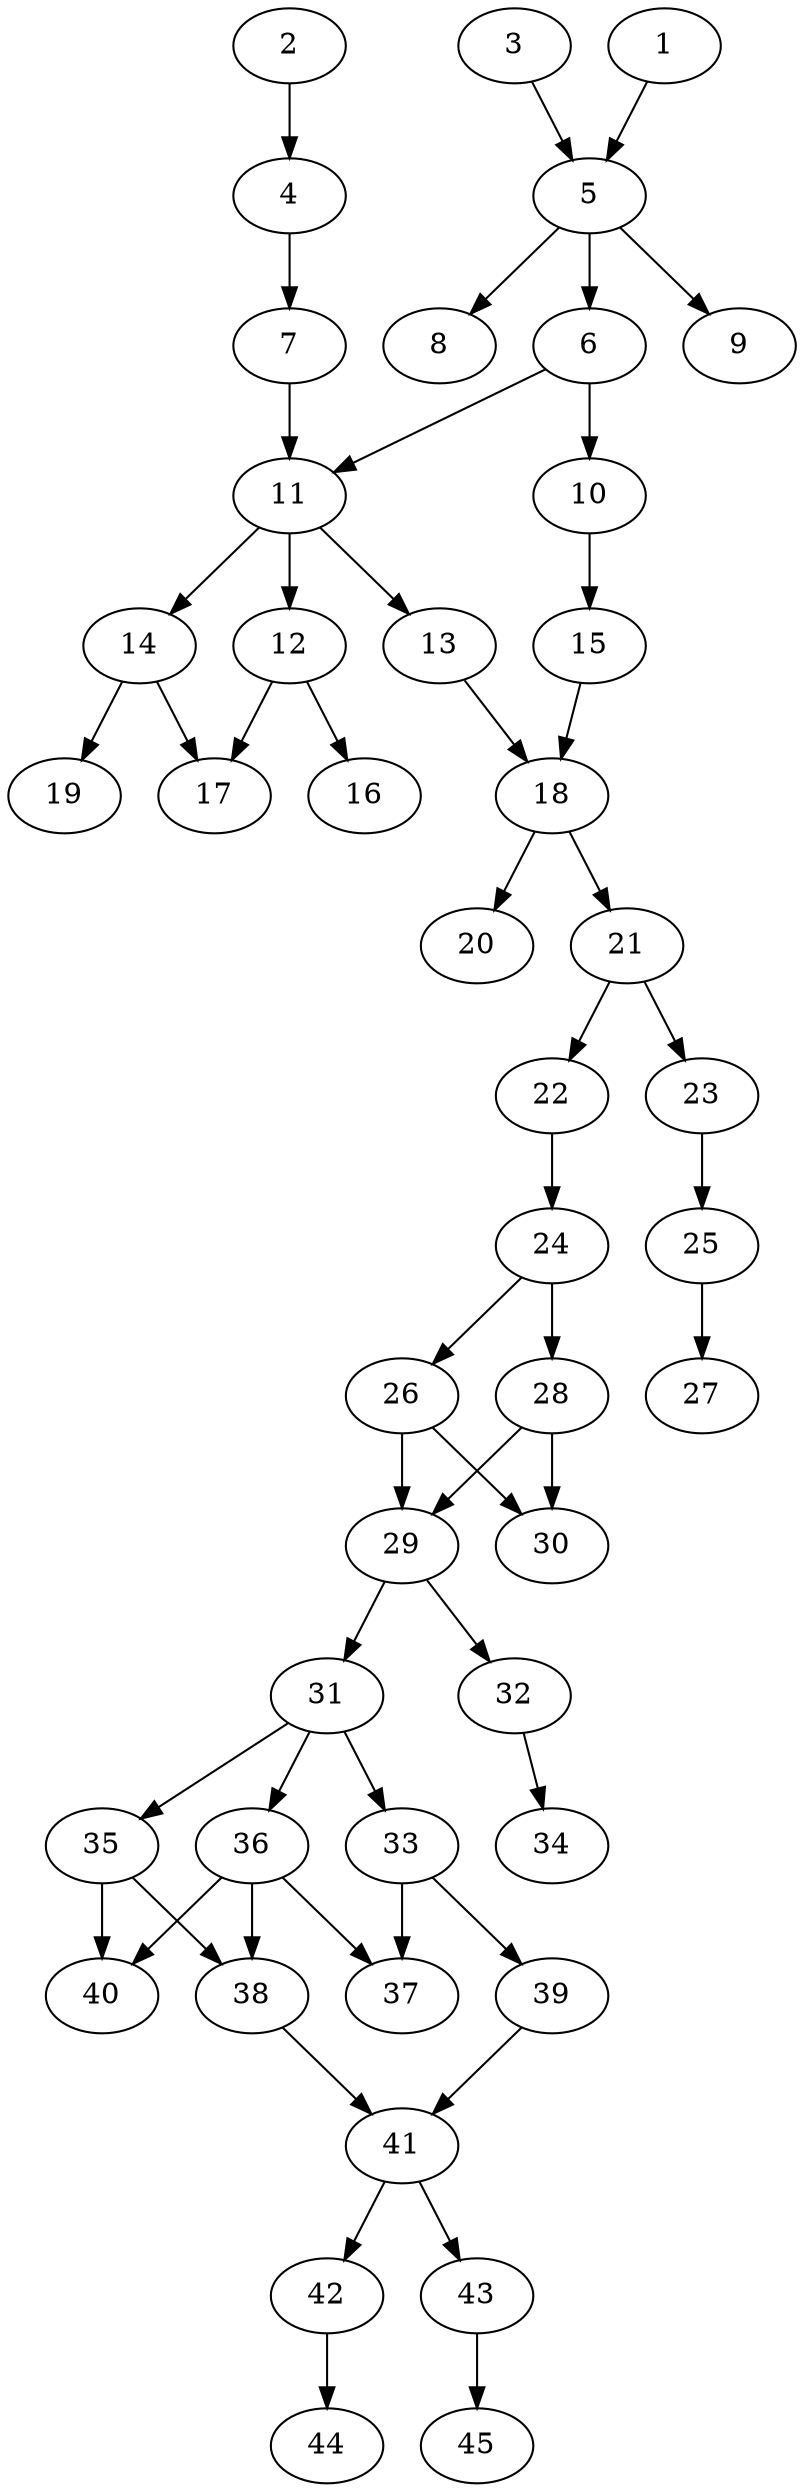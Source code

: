 // DAG automatically generated by daggen at Thu Oct  3 14:07:23 2019
// ./daggen --dot -n 45 --ccr 0.3 --fat 0.3 --regular 0.5 --density 0.5 --mindata 5242880 --maxdata 52428800 
digraph G {
  1 [size="125006507", alpha="0.19", expect_size="37501952"] 
  1 -> 5 [size ="37501952"]
  2 [size="169362773", alpha="0.03", expect_size="50808832"] 
  2 -> 4 [size ="50808832"]
  3 [size="151169707", alpha="0.09", expect_size="45350912"] 
  3 -> 5 [size ="45350912"]
  4 [size="129187840", alpha="0.07", expect_size="38756352"] 
  4 -> 7 [size ="38756352"]
  5 [size="132659200", alpha="0.03", expect_size="39797760"] 
  5 -> 6 [size ="39797760"]
  5 -> 8 [size ="39797760"]
  5 -> 9 [size ="39797760"]
  6 [size="49442133", alpha="0.11", expect_size="14832640"] 
  6 -> 10 [size ="14832640"]
  6 -> 11 [size ="14832640"]
  7 [size="48974507", alpha="0.01", expect_size="14692352"] 
  7 -> 11 [size ="14692352"]
  8 [size="114169173", alpha="0.11", expect_size="34250752"] 
  9 [size="30194347", alpha="0.11", expect_size="9058304"] 
  10 [size="18817707", alpha="0.15", expect_size="5645312"] 
  10 -> 15 [size ="5645312"]
  11 [size="108035413", alpha="0.11", expect_size="32410624"] 
  11 -> 12 [size ="32410624"]
  11 -> 13 [size ="32410624"]
  11 -> 14 [size ="32410624"]
  12 [size="98027520", alpha="0.03", expect_size="29408256"] 
  12 -> 16 [size ="29408256"]
  12 -> 17 [size ="29408256"]
  13 [size="119237973", alpha="0.08", expect_size="35771392"] 
  13 -> 18 [size ="35771392"]
  14 [size="34065067", alpha="0.12", expect_size="10219520"] 
  14 -> 17 [size ="10219520"]
  14 -> 19 [size ="10219520"]
  15 [size="89412267", alpha="0.14", expect_size="26823680"] 
  15 -> 18 [size ="26823680"]
  16 [size="112752640", alpha="0.14", expect_size="33825792"] 
  17 [size="43830613", alpha="0.11", expect_size="13149184"] 
  18 [size="50302293", alpha="0.14", expect_size="15090688"] 
  18 -> 20 [size ="15090688"]
  18 -> 21 [size ="15090688"]
  19 [size="138294613", alpha="0.07", expect_size="41488384"] 
  20 [size="68819627", alpha="0.02", expect_size="20645888"] 
  21 [size="30310400", alpha="0.11", expect_size="9093120"] 
  21 -> 22 [size ="9093120"]
  21 -> 23 [size ="9093120"]
  22 [size="113172480", alpha="0.19", expect_size="33951744"] 
  22 -> 24 [size ="33951744"]
  23 [size="137826987", alpha="0.05", expect_size="41348096"] 
  23 -> 25 [size ="41348096"]
  24 [size="44079787", alpha="0.04", expect_size="13223936"] 
  24 -> 26 [size ="13223936"]
  24 -> 28 [size ="13223936"]
  25 [size="135645867", alpha="0.18", expect_size="40693760"] 
  25 -> 27 [size ="40693760"]
  26 [size="85097813", alpha="0.17", expect_size="25529344"] 
  26 -> 29 [size ="25529344"]
  26 -> 30 [size ="25529344"]
  27 [size="36457813", alpha="0.19", expect_size="10937344"] 
  28 [size="122047147", alpha="0.13", expect_size="36614144"] 
  28 -> 29 [size ="36614144"]
  28 -> 30 [size ="36614144"]
  29 [size="75690667", alpha="0.10", expect_size="22707200"] 
  29 -> 31 [size ="22707200"]
  29 -> 32 [size ="22707200"]
  30 [size="127378773", alpha="0.06", expect_size="38213632"] 
  31 [size="142452053", alpha="0.14", expect_size="42735616"] 
  31 -> 33 [size ="42735616"]
  31 -> 35 [size ="42735616"]
  31 -> 36 [size ="42735616"]
  32 [size="71150933", alpha="0.12", expect_size="21345280"] 
  32 -> 34 [size ="21345280"]
  33 [size="65365333", alpha="0.03", expect_size="19609600"] 
  33 -> 37 [size ="19609600"]
  33 -> 39 [size ="19609600"]
  34 [size="101505707", alpha="0.16", expect_size="30451712"] 
  35 [size="133997227", alpha="0.18", expect_size="40199168"] 
  35 -> 38 [size ="40199168"]
  35 -> 40 [size ="40199168"]
  36 [size="120736427", alpha="0.13", expect_size="36220928"] 
  36 -> 37 [size ="36220928"]
  36 -> 38 [size ="36220928"]
  36 -> 40 [size ="36220928"]
  37 [size="93692587", alpha="0.10", expect_size="28107776"] 
  38 [size="84370773", alpha="0.12", expect_size="25311232"] 
  38 -> 41 [size ="25311232"]
  39 [size="32170667", alpha="0.10", expect_size="9651200"] 
  39 -> 41 [size ="9651200"]
  40 [size="107106987", alpha="0.13", expect_size="32132096"] 
  41 [size="153234773", alpha="0.19", expect_size="45970432"] 
  41 -> 42 [size ="45970432"]
  41 -> 43 [size ="45970432"]
  42 [size="103830187", alpha="0.17", expect_size="31149056"] 
  42 -> 44 [size ="31149056"]
  43 [size="39437653", alpha="0.10", expect_size="11831296"] 
  43 -> 45 [size ="11831296"]
  44 [size="61829120", alpha="0.06", expect_size="18548736"] 
  45 [size="30303573", alpha="0.17", expect_size="9091072"] 
}
